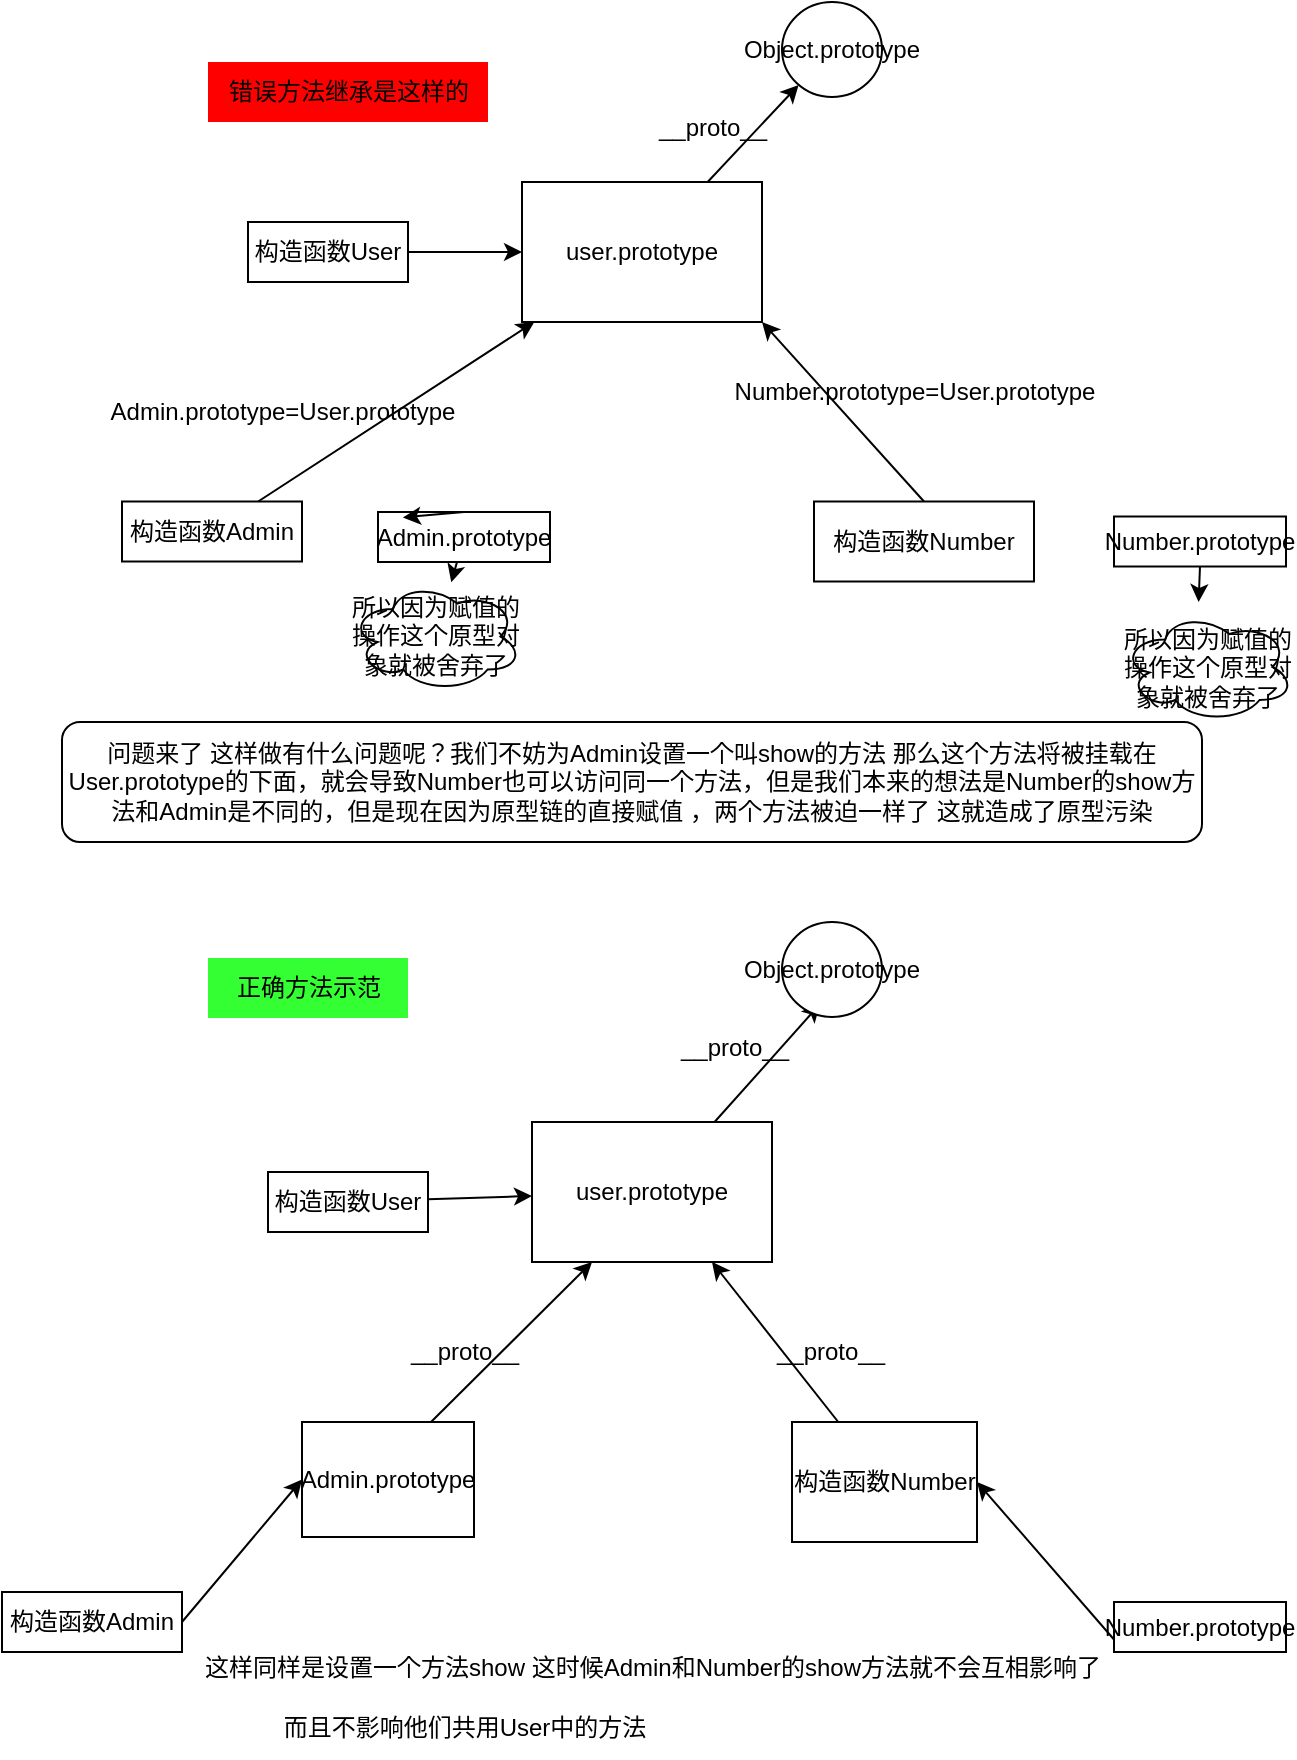 <mxfile>
    <diagram id="ywgVMRC5ERKXuwRdHmtN" name="第 1 页">
        <mxGraphModel dx="621" dy="744" grid="1" gridSize="10" guides="1" tooltips="1" connect="1" arrows="1" fold="1" page="1" pageScale="1" pageWidth="827" pageHeight="1169" math="0" shadow="0">
            <root>
                <mxCell id="0"/>
                <mxCell id="1" parent="0"/>
                <mxCell id="4" value="错误方法继承是这样的" style="text;html=1;align=center;verticalAlign=middle;resizable=0;points=[];autosize=1;strokeColor=none;fillColor=#FF0000;" vertex="1" parent="1">
                    <mxGeometry x="143" y="30" width="140" height="30" as="geometry"/>
                </mxCell>
                <mxCell id="7" value="" style="edgeStyle=none;html=1;" edge="1" parent="1" source="5" target="6">
                    <mxGeometry relative="1" as="geometry"/>
                </mxCell>
                <mxCell id="5" value="构造函数User" style="whiteSpace=wrap;html=1;" vertex="1" parent="1">
                    <mxGeometry x="163" y="110" width="80" height="30" as="geometry"/>
                </mxCell>
                <mxCell id="12" value="" style="edgeStyle=none;html=1;" edge="1" parent="1" source="6" target="11">
                    <mxGeometry relative="1" as="geometry"/>
                </mxCell>
                <mxCell id="6" value="user.prototype" style="whiteSpace=wrap;html=1;" vertex="1" parent="1">
                    <mxGeometry x="300" y="90" width="120" height="70" as="geometry"/>
                </mxCell>
                <mxCell id="11" value="Object.prototype" style="ellipse;whiteSpace=wrap;html=1;" vertex="1" parent="1">
                    <mxGeometry x="430" width="50" height="47.5" as="geometry"/>
                </mxCell>
                <mxCell id="13" value="__proto__" style="text;html=1;align=center;verticalAlign=middle;resizable=0;points=[];autosize=1;strokeColor=none;fillColor=none;" vertex="1" parent="1">
                    <mxGeometry x="355" y="47.5" width="80" height="30" as="geometry"/>
                </mxCell>
                <mxCell id="16" value="" style="edgeStyle=none;html=1;" edge="1" parent="1" source="14" target="6">
                    <mxGeometry relative="1" as="geometry"/>
                </mxCell>
                <mxCell id="14" value="构造函数Admin" style="whiteSpace=wrap;html=1;" vertex="1" parent="1">
                    <mxGeometry x="100" y="249.75" width="90" height="30" as="geometry"/>
                </mxCell>
                <mxCell id="20" value="" style="edgeStyle=none;html=1;" edge="1" parent="1" source="15" target="19">
                    <mxGeometry relative="1" as="geometry"/>
                </mxCell>
                <mxCell id="15" value="Admin.prototype" style="whiteSpace=wrap;html=1;" vertex="1" parent="1">
                    <mxGeometry x="228" y="255" width="86" height="25" as="geometry"/>
                </mxCell>
                <mxCell id="17" style="edgeStyle=none;html=1;exitX=0.5;exitY=0;exitDx=0;exitDy=0;entryX=0.144;entryY=0.109;entryDx=0;entryDy=0;entryPerimeter=0;" edge="1" parent="1" source="15" target="15">
                    <mxGeometry relative="1" as="geometry"/>
                </mxCell>
                <mxCell id="18" value="Admin.prototype=User.prototype" style="text;html=1;align=center;verticalAlign=middle;resizable=0;points=[];autosize=1;strokeColor=none;fillColor=none;" vertex="1" parent="1">
                    <mxGeometry x="80" y="190" width="200" height="30" as="geometry"/>
                </mxCell>
                <mxCell id="19" value="所以因为赋值的操作这个原型对象就被舍弃了" style="ellipse;shape=cloud;whiteSpace=wrap;html=1;" vertex="1" parent="1">
                    <mxGeometry x="214" y="289.75" width="86" height="55" as="geometry"/>
                </mxCell>
                <mxCell id="29" style="edgeStyle=none;html=1;exitX=0.5;exitY=0;exitDx=0;exitDy=0;entryX=1;entryY=1;entryDx=0;entryDy=0;" edge="1" parent="1" source="22" target="6">
                    <mxGeometry relative="1" as="geometry"/>
                </mxCell>
                <mxCell id="22" value="构造函数Number" style="whiteSpace=wrap;html=1;" vertex="1" parent="1">
                    <mxGeometry x="446" y="249.75" width="110" height="40" as="geometry"/>
                </mxCell>
                <mxCell id="25" value="Number.prototype" style="whiteSpace=wrap;html=1;" vertex="1" parent="1">
                    <mxGeometry x="596" y="257.25" width="86" height="25" as="geometry"/>
                </mxCell>
                <mxCell id="27" value="所以因为赋值的操作这个原型对象就被舍弃了" style="ellipse;shape=cloud;whiteSpace=wrap;html=1;" vertex="1" parent="1">
                    <mxGeometry x="600" y="305" width="86" height="55" as="geometry"/>
                </mxCell>
                <mxCell id="28" style="edgeStyle=none;html=1;exitX=0.5;exitY=1;exitDx=0;exitDy=0;entryX=0.492;entryY=-0.041;entryDx=0;entryDy=0;entryPerimeter=0;" edge="1" parent="1" source="25">
                    <mxGeometry relative="1" as="geometry">
                        <mxPoint x="638.312" y="299.995" as="targetPoint"/>
                    </mxGeometry>
                </mxCell>
                <mxCell id="30" value="Number.prototype=User.prototype" style="text;html=1;align=center;verticalAlign=middle;resizable=0;points=[];autosize=1;strokeColor=none;fillColor=none;" vertex="1" parent="1">
                    <mxGeometry x="396" y="180" width="200" height="30" as="geometry"/>
                </mxCell>
                <mxCell id="31" value="问题来了 这样做有什么问题呢？我们不妨为Admin设置一个叫show的方法 那么这个方法将被挂载在User.prototype的下面，就会导致Number也可以访问同一个方法，但是我们本来的想法是Number的show方法和Admin是不同的，但是现在因为原型链的直接赋值 ，两个方法被迫一样了 这就造成了原型污染" style="rounded=1;whiteSpace=wrap;html=1;" vertex="1" parent="1">
                    <mxGeometry x="70" y="360" width="570" height="60" as="geometry"/>
                </mxCell>
                <mxCell id="32" value="正确方法示范" style="text;html=1;align=center;verticalAlign=middle;resizable=0;points=[];autosize=1;strokeColor=none;fillColor=#33FF33;" vertex="1" parent="1">
                    <mxGeometry x="143" y="478" width="100" height="30" as="geometry"/>
                </mxCell>
                <mxCell id="34" value="" style="edgeStyle=none;html=1;" edge="1" parent="1" source="35" target="37">
                    <mxGeometry relative="1" as="geometry"/>
                </mxCell>
                <mxCell id="35" value="构造函数User" style="whiteSpace=wrap;html=1;" vertex="1" parent="1">
                    <mxGeometry x="173" y="585" width="80" height="30" as="geometry"/>
                </mxCell>
                <mxCell id="36" value="" style="edgeStyle=none;html=1;" edge="1" parent="1" source="37">
                    <mxGeometry relative="1" as="geometry">
                        <mxPoint x="449" y="501" as="targetPoint"/>
                    </mxGeometry>
                </mxCell>
                <mxCell id="37" value="user.prototype" style="whiteSpace=wrap;html=1;" vertex="1" parent="1">
                    <mxGeometry x="305" y="560" width="120" height="70" as="geometry"/>
                </mxCell>
                <mxCell id="38" value="__proto__" style="text;html=1;align=center;verticalAlign=middle;resizable=0;points=[];autosize=1;strokeColor=none;fillColor=none;" vertex="1" parent="1">
                    <mxGeometry x="366" y="507.5" width="80" height="30" as="geometry"/>
                </mxCell>
                <mxCell id="53" style="edgeStyle=none;html=1;exitX=1;exitY=0.5;exitDx=0;exitDy=0;entryX=0;entryY=0.5;entryDx=0;entryDy=0;" edge="1" parent="1" source="39" target="41">
                    <mxGeometry relative="1" as="geometry"/>
                </mxCell>
                <mxCell id="39" value="构造函数Admin" style="whiteSpace=wrap;html=1;" vertex="1" parent="1">
                    <mxGeometry x="40" y="795" width="90" height="30" as="geometry"/>
                </mxCell>
                <mxCell id="56" style="edgeStyle=none;html=1;exitX=0.75;exitY=0;exitDx=0;exitDy=0;entryX=0.25;entryY=1;entryDx=0;entryDy=0;" edge="1" parent="1" source="41" target="37">
                    <mxGeometry relative="1" as="geometry"/>
                </mxCell>
                <mxCell id="41" value="Admin.prototype" style="whiteSpace=wrap;html=1;" vertex="1" parent="1">
                    <mxGeometry x="190" y="710" width="86" height="57.5" as="geometry"/>
                </mxCell>
                <mxCell id="59" style="edgeStyle=none;html=1;exitX=0.25;exitY=0;exitDx=0;exitDy=0;entryX=0.75;entryY=1;entryDx=0;entryDy=0;" edge="1" parent="1" source="44" target="37">
                    <mxGeometry relative="1" as="geometry"/>
                </mxCell>
                <mxCell id="44" value="构造函数Number" style="whiteSpace=wrap;html=1;" vertex="1" parent="1">
                    <mxGeometry x="435" y="710" width="92.5" height="60" as="geometry"/>
                </mxCell>
                <mxCell id="58" style="edgeStyle=none;html=1;exitX=0;exitY=0.75;exitDx=0;exitDy=0;entryX=1;entryY=0.5;entryDx=0;entryDy=0;" edge="1" parent="1" source="45" target="44">
                    <mxGeometry relative="1" as="geometry"/>
                </mxCell>
                <mxCell id="45" value="Number.prototype" style="whiteSpace=wrap;html=1;" vertex="1" parent="1">
                    <mxGeometry x="596" y="800" width="86" height="25" as="geometry"/>
                </mxCell>
                <mxCell id="51" value="Object.prototype" style="ellipse;whiteSpace=wrap;html=1;" vertex="1" parent="1">
                    <mxGeometry x="430" y="460" width="50" height="47.5" as="geometry"/>
                </mxCell>
                <mxCell id="62" value="__proto__" style="text;html=1;align=center;verticalAlign=middle;resizable=0;points=[];autosize=1;strokeColor=none;fillColor=none;" vertex="1" parent="1">
                    <mxGeometry x="231" y="660" width="80" height="30" as="geometry"/>
                </mxCell>
                <mxCell id="63" value="__proto__" style="text;html=1;align=center;verticalAlign=middle;resizable=0;points=[];autosize=1;strokeColor=none;fillColor=none;" vertex="1" parent="1">
                    <mxGeometry x="414" y="660" width="80" height="30" as="geometry"/>
                </mxCell>
                <mxCell id="64" value="这样同样是设置一个方法show 这时候Admin和Number的show方法就不会互相影响了" style="text;html=1;align=center;verticalAlign=middle;resizable=0;points=[];autosize=1;strokeColor=none;fillColor=none;" vertex="1" parent="1">
                    <mxGeometry x="130" y="818" width="470" height="30" as="geometry"/>
                </mxCell>
                <mxCell id="65" value="而且不影响他们共用User中的方法" style="text;html=1;align=center;verticalAlign=middle;resizable=0;points=[];autosize=1;strokeColor=none;fillColor=none;" vertex="1" parent="1">
                    <mxGeometry x="171" y="848" width="200" height="30" as="geometry"/>
                </mxCell>
            </root>
        </mxGraphModel>
    </diagram>
</mxfile>
